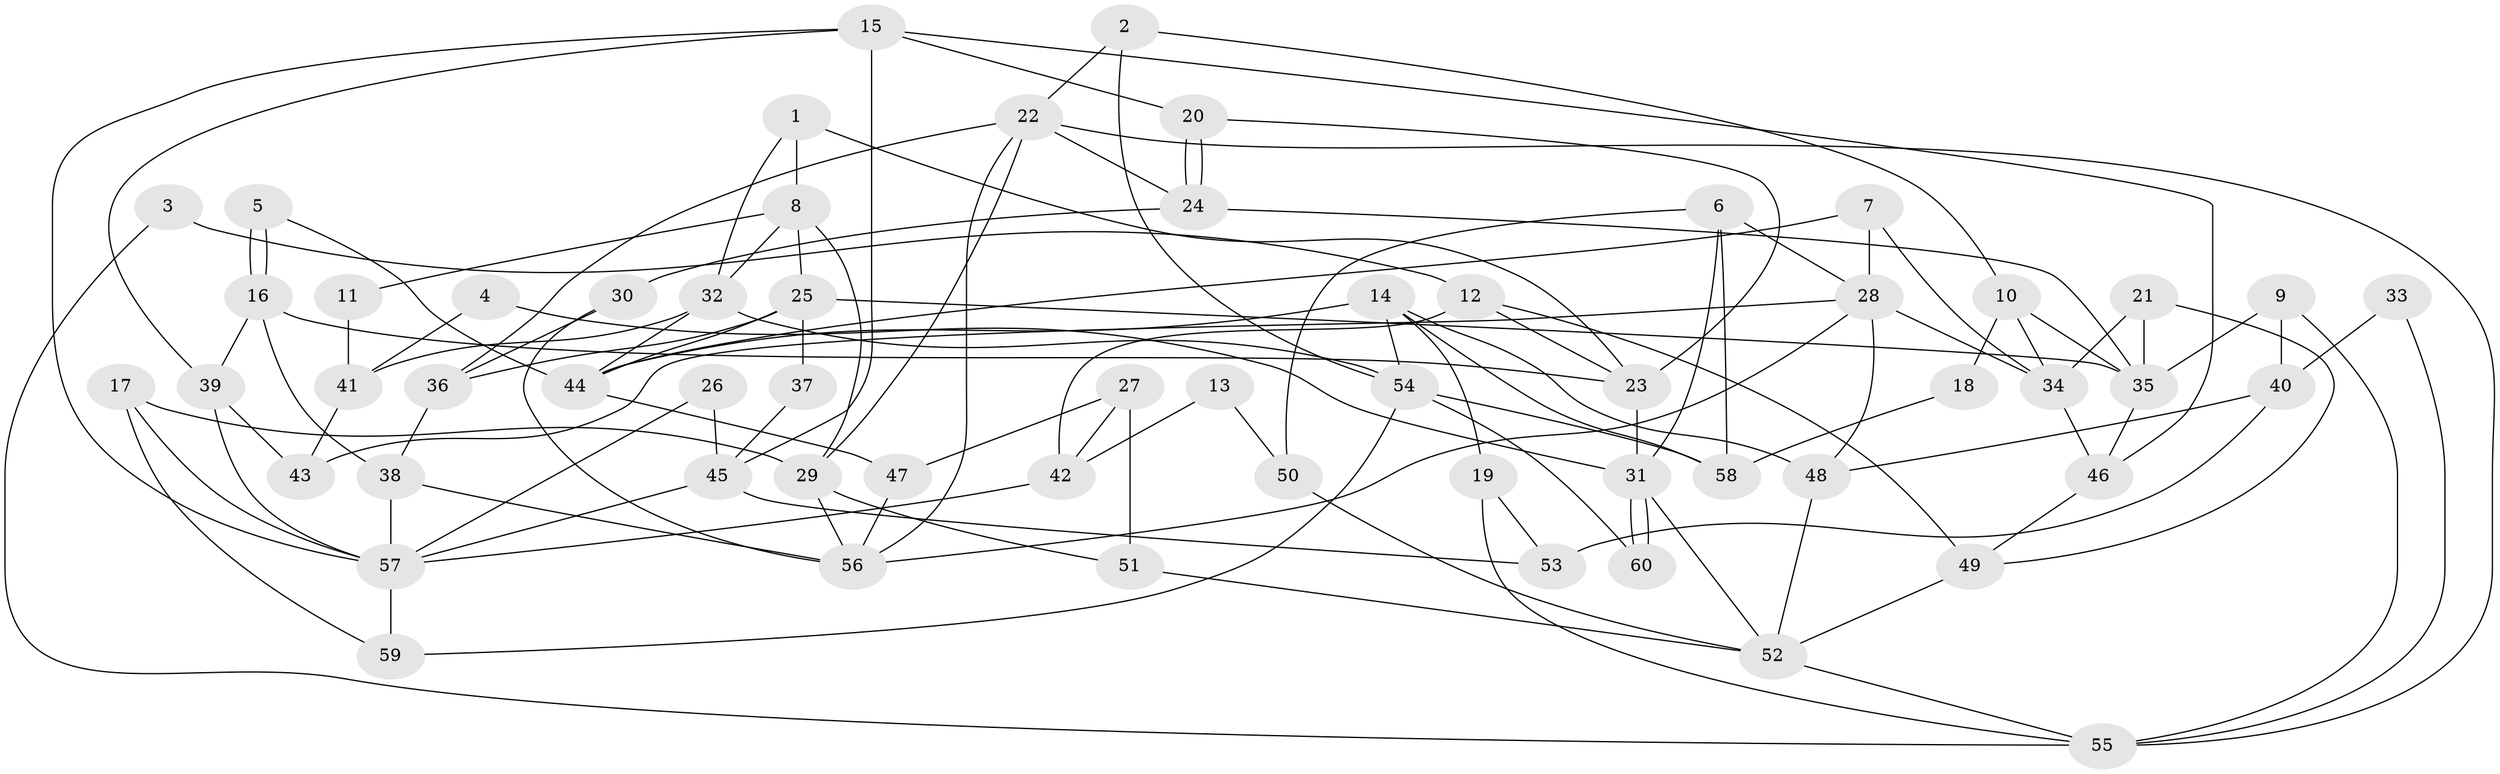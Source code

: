 // Generated by graph-tools (version 1.1) at 2025/26/03/09/25 03:26:11]
// undirected, 60 vertices, 120 edges
graph export_dot {
graph [start="1"]
  node [color=gray90,style=filled];
  1;
  2;
  3;
  4;
  5;
  6;
  7;
  8;
  9;
  10;
  11;
  12;
  13;
  14;
  15;
  16;
  17;
  18;
  19;
  20;
  21;
  22;
  23;
  24;
  25;
  26;
  27;
  28;
  29;
  30;
  31;
  32;
  33;
  34;
  35;
  36;
  37;
  38;
  39;
  40;
  41;
  42;
  43;
  44;
  45;
  46;
  47;
  48;
  49;
  50;
  51;
  52;
  53;
  54;
  55;
  56;
  57;
  58;
  59;
  60;
  1 -- 8;
  1 -- 23;
  1 -- 32;
  2 -- 54;
  2 -- 22;
  2 -- 10;
  3 -- 12;
  3 -- 55;
  4 -- 31;
  4 -- 41;
  5 -- 16;
  5 -- 16;
  5 -- 44;
  6 -- 28;
  6 -- 31;
  6 -- 50;
  6 -- 58;
  7 -- 34;
  7 -- 44;
  7 -- 28;
  8 -- 25;
  8 -- 32;
  8 -- 11;
  8 -- 29;
  9 -- 35;
  9 -- 55;
  9 -- 40;
  10 -- 35;
  10 -- 18;
  10 -- 34;
  11 -- 41;
  12 -- 49;
  12 -- 42;
  12 -- 23;
  13 -- 42;
  13 -- 50;
  14 -- 54;
  14 -- 44;
  14 -- 19;
  14 -- 48;
  14 -- 58;
  15 -- 57;
  15 -- 20;
  15 -- 39;
  15 -- 45;
  15 -- 46;
  16 -- 39;
  16 -- 23;
  16 -- 38;
  17 -- 29;
  17 -- 57;
  17 -- 59;
  18 -- 58;
  19 -- 55;
  19 -- 53;
  20 -- 24;
  20 -- 24;
  20 -- 23;
  21 -- 34;
  21 -- 35;
  21 -- 49;
  22 -- 29;
  22 -- 24;
  22 -- 36;
  22 -- 55;
  22 -- 56;
  23 -- 31;
  24 -- 30;
  24 -- 35;
  25 -- 35;
  25 -- 36;
  25 -- 37;
  25 -- 44;
  26 -- 57;
  26 -- 45;
  27 -- 47;
  27 -- 51;
  27 -- 42;
  28 -- 34;
  28 -- 43;
  28 -- 48;
  28 -- 56;
  29 -- 56;
  29 -- 51;
  30 -- 56;
  30 -- 36;
  31 -- 60;
  31 -- 60;
  31 -- 52;
  32 -- 54;
  32 -- 41;
  32 -- 44;
  33 -- 55;
  33 -- 40;
  34 -- 46;
  35 -- 46;
  36 -- 38;
  37 -- 45;
  38 -- 56;
  38 -- 57;
  39 -- 57;
  39 -- 43;
  40 -- 48;
  40 -- 53;
  41 -- 43;
  42 -- 57;
  44 -- 47;
  45 -- 53;
  45 -- 57;
  46 -- 49;
  47 -- 56;
  48 -- 52;
  49 -- 52;
  50 -- 52;
  51 -- 52;
  52 -- 55;
  54 -- 58;
  54 -- 59;
  54 -- 60;
  57 -- 59;
}
